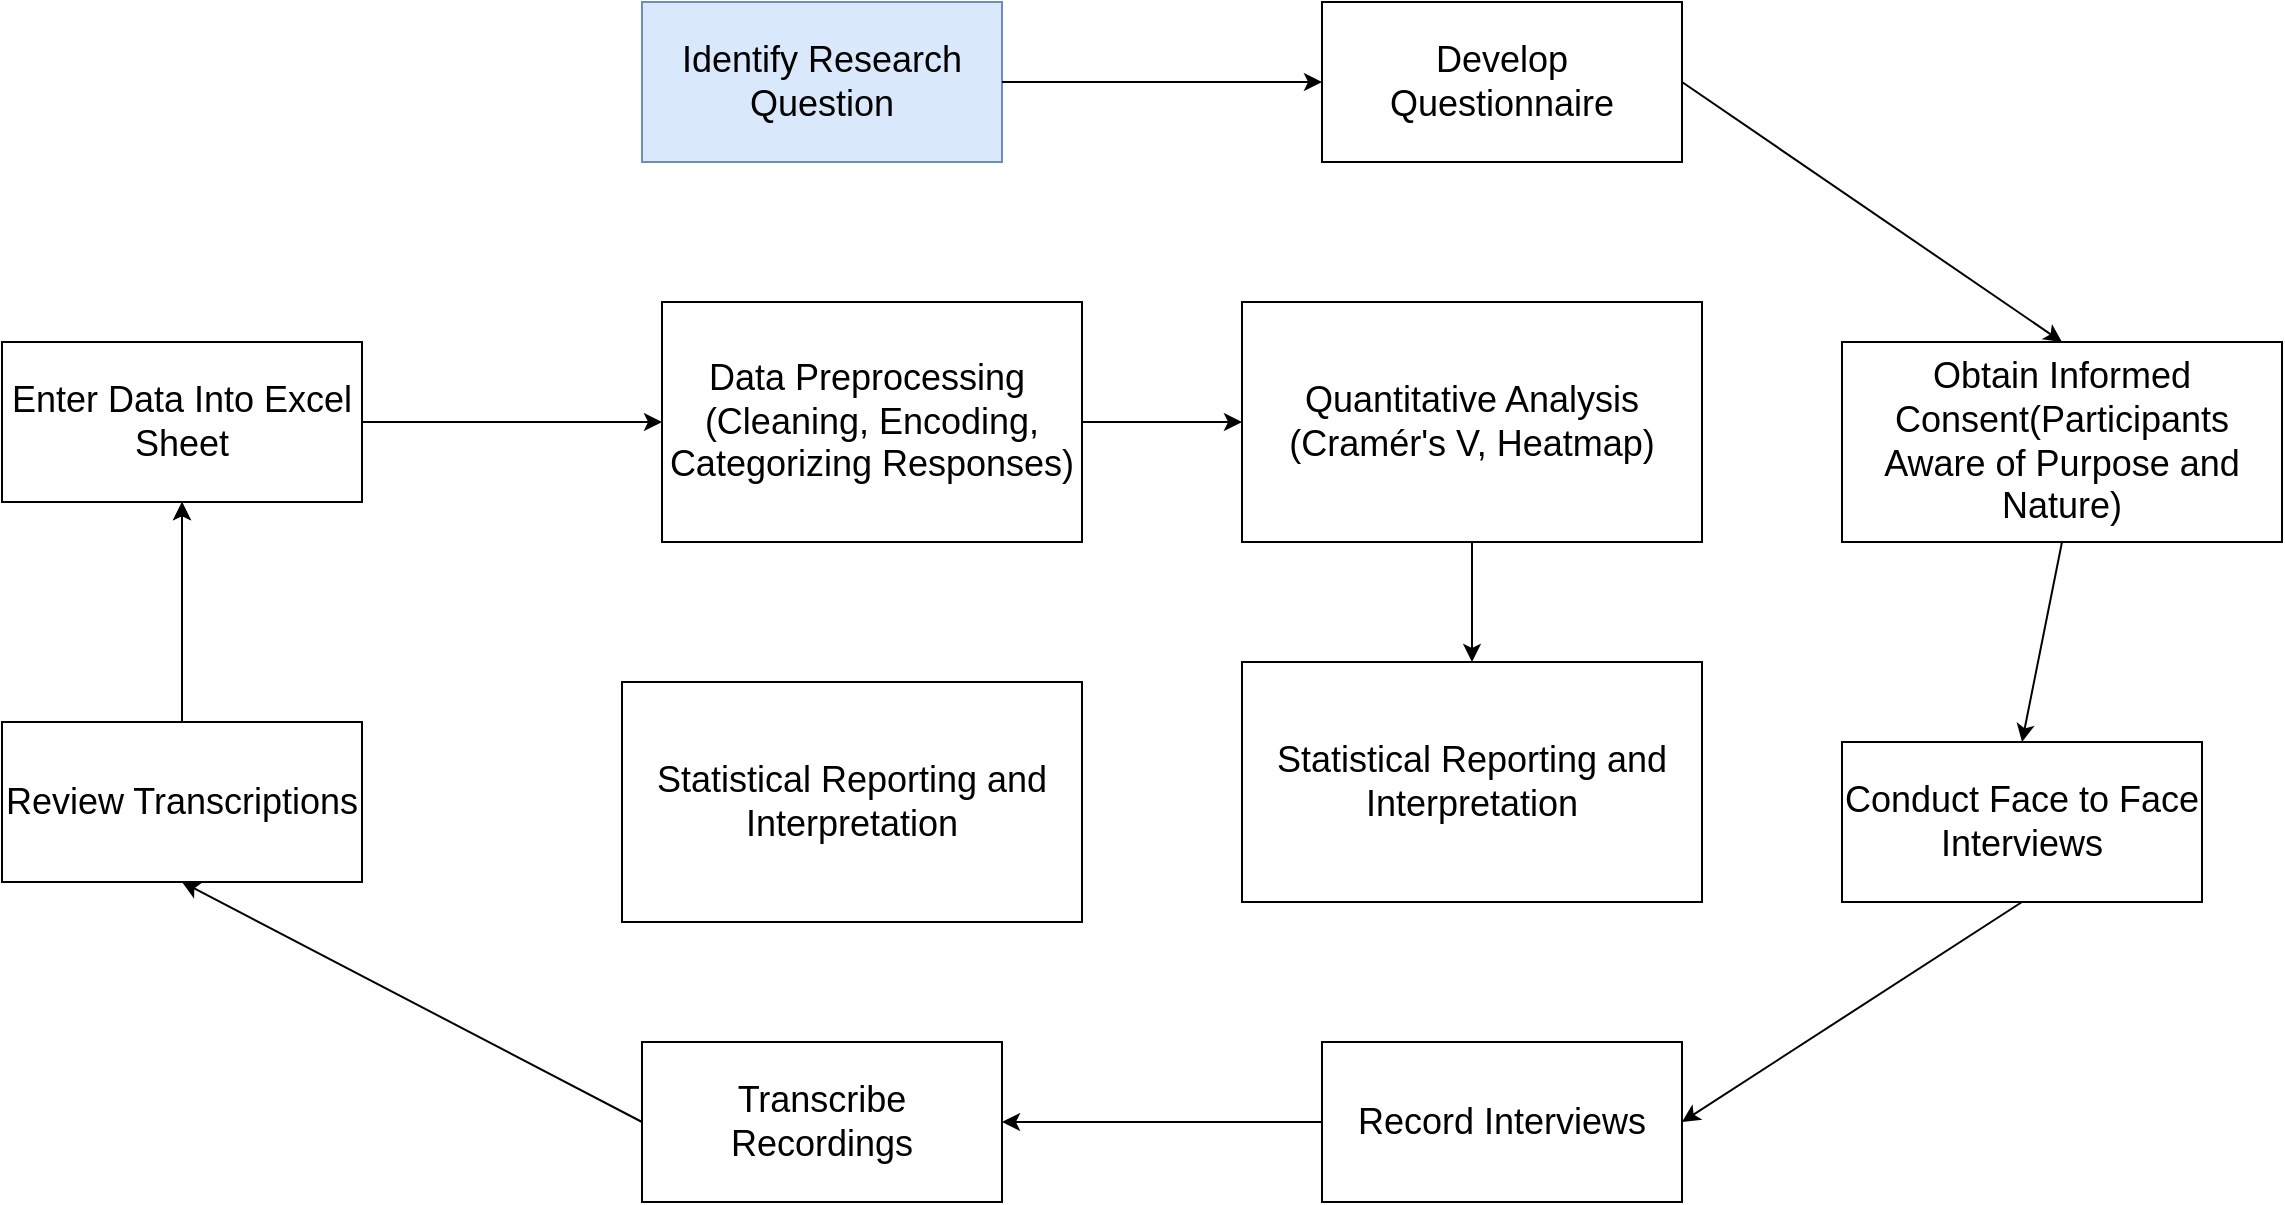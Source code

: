 <mxfile version="24.7.14" pages="2">
  <diagram name="Page-1" id="5-I1C6PvpAfb6ANS_wZk">
    <mxGraphModel dx="2465" dy="803" grid="1" gridSize="10" guides="1" tooltips="1" connect="1" arrows="1" fold="1" page="1" pageScale="1" pageWidth="850" pageHeight="1100" math="0" shadow="0">
      <root>
        <mxCell id="0" />
        <mxCell id="1" parent="0" />
        <mxCell id="BvLIFfPvqSzZ-Wn4bI5e-2" value="&lt;font style=&quot;font-size: 18px;&quot;&gt;Identify Research Question&lt;/font&gt;" style="rounded=0;whiteSpace=wrap;html=1;fillColor=#dae8fc;strokeColor=#6c8ebf;" vertex="1" parent="1">
          <mxGeometry x="120" y="120" width="180" height="80" as="geometry" />
        </mxCell>
        <mxCell id="BvLIFfPvqSzZ-Wn4bI5e-3" value="&lt;font style=&quot;font-size: 18px;&quot;&gt;Develop Questionnaire&lt;/font&gt;" style="rounded=0;whiteSpace=wrap;html=1;" vertex="1" parent="1">
          <mxGeometry x="460" y="120" width="180" height="80" as="geometry" />
        </mxCell>
        <mxCell id="BvLIFfPvqSzZ-Wn4bI5e-4" value="" style="endArrow=classic;html=1;rounded=0;exitX=1;exitY=0.5;exitDx=0;exitDy=0;entryX=0;entryY=0.5;entryDx=0;entryDy=0;" edge="1" parent="1" source="BvLIFfPvqSzZ-Wn4bI5e-2" target="BvLIFfPvqSzZ-Wn4bI5e-3">
          <mxGeometry width="50" height="50" relative="1" as="geometry">
            <mxPoint x="380" y="300" as="sourcePoint" />
            <mxPoint x="430" y="250" as="targetPoint" />
          </mxGeometry>
        </mxCell>
        <mxCell id="BvLIFfPvqSzZ-Wn4bI5e-5" value="&lt;font style=&quot;font-size: 18px;&quot;&gt;Obtain Informed Consent(Participants Aware of Purpose and Nature)&lt;/font&gt;" style="rounded=0;whiteSpace=wrap;html=1;" vertex="1" parent="1">
          <mxGeometry x="720" y="290" width="220" height="100" as="geometry" />
        </mxCell>
        <mxCell id="BvLIFfPvqSzZ-Wn4bI5e-6" value="" style="endArrow=classic;html=1;rounded=0;exitX=1;exitY=0.5;exitDx=0;exitDy=0;entryX=0.5;entryY=0;entryDx=0;entryDy=0;" edge="1" parent="1" source="BvLIFfPvqSzZ-Wn4bI5e-3" target="BvLIFfPvqSzZ-Wn4bI5e-5">
          <mxGeometry width="50" height="50" relative="1" as="geometry">
            <mxPoint x="760" y="200" as="sourcePoint" />
            <mxPoint x="810" y="150" as="targetPoint" />
          </mxGeometry>
        </mxCell>
        <mxCell id="BvLIFfPvqSzZ-Wn4bI5e-7" value="&lt;font style=&quot;font-size: 18px;&quot;&gt;Conduct Face to Face Interviews&lt;/font&gt;" style="rounded=0;whiteSpace=wrap;html=1;" vertex="1" parent="1">
          <mxGeometry x="720" y="490" width="180" height="80" as="geometry" />
        </mxCell>
        <mxCell id="BvLIFfPvqSzZ-Wn4bI5e-8" value="" style="endArrow=classic;html=1;rounded=0;exitX=0.5;exitY=1;exitDx=0;exitDy=0;entryX=0.5;entryY=0;entryDx=0;entryDy=0;" edge="1" parent="1" source="BvLIFfPvqSzZ-Wn4bI5e-5" target="BvLIFfPvqSzZ-Wn4bI5e-7">
          <mxGeometry width="50" height="50" relative="1" as="geometry">
            <mxPoint x="830" y="450" as="sourcePoint" />
            <mxPoint x="880" y="400" as="targetPoint" />
          </mxGeometry>
        </mxCell>
        <mxCell id="BvLIFfPvqSzZ-Wn4bI5e-9" value="&lt;span style=&quot;font-size: 18px;&quot;&gt;Record Interviews&lt;/span&gt;" style="rounded=0;whiteSpace=wrap;html=1;" vertex="1" parent="1">
          <mxGeometry x="460" y="640" width="180" height="80" as="geometry" />
        </mxCell>
        <mxCell id="BvLIFfPvqSzZ-Wn4bI5e-10" value="" style="endArrow=classic;html=1;rounded=0;exitX=0.5;exitY=1;exitDx=0;exitDy=0;entryX=1;entryY=0.5;entryDx=0;entryDy=0;" edge="1" parent="1" source="BvLIFfPvqSzZ-Wn4bI5e-7" target="BvLIFfPvqSzZ-Wn4bI5e-9">
          <mxGeometry width="50" height="50" relative="1" as="geometry">
            <mxPoint x="785" y="660" as="sourcePoint" />
            <mxPoint x="835" y="610" as="targetPoint" />
          </mxGeometry>
        </mxCell>
        <mxCell id="BvLIFfPvqSzZ-Wn4bI5e-11" value="&lt;span style=&quot;font-size: 18px;&quot;&gt;Transcribe Recordings&lt;/span&gt;" style="rounded=0;whiteSpace=wrap;html=1;" vertex="1" parent="1">
          <mxGeometry x="120" y="640" width="180" height="80" as="geometry" />
        </mxCell>
        <mxCell id="BvLIFfPvqSzZ-Wn4bI5e-12" value="" style="endArrow=classic;html=1;rounded=0;exitX=0;exitY=0.5;exitDx=0;exitDy=0;entryX=1;entryY=0.5;entryDx=0;entryDy=0;" edge="1" parent="1" source="BvLIFfPvqSzZ-Wn4bI5e-9" target="BvLIFfPvqSzZ-Wn4bI5e-11">
          <mxGeometry width="50" height="50" relative="1" as="geometry">
            <mxPoint x="350" y="570" as="sourcePoint" />
            <mxPoint x="400" y="520" as="targetPoint" />
          </mxGeometry>
        </mxCell>
        <mxCell id="BvLIFfPvqSzZ-Wn4bI5e-17" value="" style="edgeStyle=orthogonalEdgeStyle;rounded=0;orthogonalLoop=1;jettySize=auto;html=1;" edge="1" parent="1" source="BvLIFfPvqSzZ-Wn4bI5e-13" target="BvLIFfPvqSzZ-Wn4bI5e-15">
          <mxGeometry relative="1" as="geometry" />
        </mxCell>
        <mxCell id="BvLIFfPvqSzZ-Wn4bI5e-13" value="&lt;span style=&quot;font-size: 18px;&quot;&gt;Review Transcriptions&lt;/span&gt;" style="rounded=0;whiteSpace=wrap;html=1;" vertex="1" parent="1">
          <mxGeometry x="-200" y="480" width="180" height="80" as="geometry" />
        </mxCell>
        <mxCell id="BvLIFfPvqSzZ-Wn4bI5e-14" value="" style="endArrow=classic;html=1;rounded=0;exitX=0;exitY=0.5;exitDx=0;exitDy=0;entryX=0.5;entryY=1;entryDx=0;entryDy=0;" edge="1" parent="1" source="BvLIFfPvqSzZ-Wn4bI5e-11" target="BvLIFfPvqSzZ-Wn4bI5e-13">
          <mxGeometry width="50" height="50" relative="1" as="geometry">
            <mxPoint x="350" y="570" as="sourcePoint" />
            <mxPoint x="400" y="520" as="targetPoint" />
          </mxGeometry>
        </mxCell>
        <mxCell id="BvLIFfPvqSzZ-Wn4bI5e-15" value="&lt;span style=&quot;font-size: 18px;&quot;&gt;Enter Data Into Excel Sheet&lt;/span&gt;" style="rounded=0;whiteSpace=wrap;html=1;" vertex="1" parent="1">
          <mxGeometry x="-200" y="290" width="180" height="80" as="geometry" />
        </mxCell>
        <mxCell id="BvLIFfPvqSzZ-Wn4bI5e-16" value="" style="endArrow=classic;html=1;rounded=0;entryX=0.5;entryY=1;entryDx=0;entryDy=0;" edge="1" parent="1" target="BvLIFfPvqSzZ-Wn4bI5e-15">
          <mxGeometry width="50" height="50" relative="1" as="geometry">
            <mxPoint x="-110" y="470" as="sourcePoint" />
            <mxPoint x="400" y="370" as="targetPoint" />
            <Array as="points">
              <mxPoint x="-110" y="420" />
            </Array>
          </mxGeometry>
        </mxCell>
        <mxCell id="BvLIFfPvqSzZ-Wn4bI5e-18" value="&lt;font style=&quot;font-size: 18px;&quot;&gt;Data Preprocessing&amp;nbsp; (Cleaning, Encoding, Categorizing Responses)&lt;/font&gt;" style="rounded=0;whiteSpace=wrap;html=1;" vertex="1" parent="1">
          <mxGeometry x="130" y="270" width="210" height="120" as="geometry" />
        </mxCell>
        <mxCell id="BvLIFfPvqSzZ-Wn4bI5e-19" value="" style="endArrow=classic;html=1;rounded=0;exitX=1;exitY=0.5;exitDx=0;exitDy=0;entryX=0;entryY=0.5;entryDx=0;entryDy=0;" edge="1" parent="1" source="BvLIFfPvqSzZ-Wn4bI5e-15" target="BvLIFfPvqSzZ-Wn4bI5e-18">
          <mxGeometry width="50" height="50" relative="1" as="geometry">
            <mxPoint x="40" y="410" as="sourcePoint" />
            <mxPoint x="90" y="360" as="targetPoint" />
          </mxGeometry>
        </mxCell>
        <mxCell id="BvLIFfPvqSzZ-Wn4bI5e-20" value="&lt;font style=&quot;font-size: 18px;&quot;&gt;Quantitative Analysis (Cramér&#39;s V, Heatmap)&lt;/font&gt;" style="rounded=0;whiteSpace=wrap;html=1;" vertex="1" parent="1">
          <mxGeometry x="420" y="270" width="230" height="120" as="geometry" />
        </mxCell>
        <mxCell id="BvLIFfPvqSzZ-Wn4bI5e-21" value="" style="endArrow=classic;html=1;rounded=0;entryX=0;entryY=0.5;entryDx=0;entryDy=0;exitX=1;exitY=0.5;exitDx=0;exitDy=0;" edge="1" parent="1" source="BvLIFfPvqSzZ-Wn4bI5e-18" target="BvLIFfPvqSzZ-Wn4bI5e-20">
          <mxGeometry width="50" height="50" relative="1" as="geometry">
            <mxPoint x="200" y="470" as="sourcePoint" />
            <mxPoint x="250" y="420" as="targetPoint" />
          </mxGeometry>
        </mxCell>
        <mxCell id="BvLIFfPvqSzZ-Wn4bI5e-22" value="&lt;font style=&quot;font-size: 18px;&quot;&gt;Statistical Reporting and Interpretation&lt;/font&gt;" style="rounded=0;whiteSpace=wrap;html=1;" vertex="1" parent="1">
          <mxGeometry x="420" y="450" width="230" height="120" as="geometry" />
        </mxCell>
        <mxCell id="BvLIFfPvqSzZ-Wn4bI5e-23" value="" style="endArrow=classic;html=1;rounded=0;exitX=0.5;exitY=1;exitDx=0;exitDy=0;entryX=0.5;entryY=0;entryDx=0;entryDy=0;" edge="1" parent="1" source="BvLIFfPvqSzZ-Wn4bI5e-20" target="BvLIFfPvqSzZ-Wn4bI5e-22">
          <mxGeometry width="50" height="50" relative="1" as="geometry">
            <mxPoint x="420" y="500" as="sourcePoint" />
            <mxPoint x="470" y="450" as="targetPoint" />
          </mxGeometry>
        </mxCell>
        <mxCell id="BvLIFfPvqSzZ-Wn4bI5e-24" value="&lt;font style=&quot;font-size: 18px;&quot;&gt;Statistical Reporting and Interpretation&lt;/font&gt;" style="rounded=0;whiteSpace=wrap;html=1;" vertex="1" parent="1">
          <mxGeometry x="110" y="460" width="230" height="120" as="geometry" />
        </mxCell>
      </root>
    </mxGraphModel>
  </diagram>
  <diagram id="NTc1HOgPR62Qly_KJwmX" name="Page-2">
    <mxGraphModel dx="3475" dy="2405" grid="1" gridSize="10" guides="1" tooltips="1" connect="1" arrows="1" fold="1" page="1" pageScale="1" pageWidth="850" pageHeight="1100" math="0" shadow="0">
      <root>
        <mxCell id="0" />
        <mxCell id="1" parent="0" />
        <mxCell id="gCWjGlTfOFTU8tL-Kn1K-1" value="&lt;font style=&quot;font-size: 24px;&quot;&gt;Identify Research Question&lt;/font&gt;" style="rounded=0;whiteSpace=wrap;html=1;" vertex="1" parent="1">
          <mxGeometry x="120" y="-40" width="240" height="160" as="geometry" />
        </mxCell>
        <mxCell id="-shBhnvNPc1lIeot7vtR-1" value="&lt;font style=&quot;font-size: 24px;&quot;&gt;Develop Questionnaire&lt;/font&gt;" style="rounded=0;whiteSpace=wrap;html=1;" vertex="1" parent="1">
          <mxGeometry x="560" y="-40" width="240" height="160" as="geometry" />
        </mxCell>
        <mxCell id="-shBhnvNPc1lIeot7vtR-2" value="&lt;font style=&quot;font-size: 24px;&quot;&gt;Distribute Survey with Interviewer&lt;/font&gt;" style="rounded=0;whiteSpace=wrap;html=1;" vertex="1" parent="1">
          <mxGeometry x="1000" y="280" width="240" height="160" as="geometry" />
        </mxCell>
        <mxCell id="7HYlEI7nXj7iYK9c5bJQ-1" value="&lt;span style=&quot;font-size: 24px;&quot;&gt;Obtain Informed Consent(Participants Aware of Purpose and Nature)&lt;/span&gt;" style="rounded=0;whiteSpace=wrap;html=1;" vertex="1" parent="1">
          <mxGeometry x="1000" y="600" width="240" height="160" as="geometry" />
        </mxCell>
        <mxCell id="886OlrxGxfRSnOZAgoLh-1" value="&lt;span style=&quot;font-size: 24px;&quot;&gt;Conduct Face to Face Interviews&lt;/span&gt;" style="rounded=0;whiteSpace=wrap;html=1;" vertex="1" parent="1">
          <mxGeometry x="560" y="920" width="240" height="160" as="geometry" />
        </mxCell>
        <mxCell id="886OlrxGxfRSnOZAgoLh-2" value="&lt;span style=&quot;font-size: 24px;&quot;&gt;Record Interviews&lt;/span&gt;" style="rounded=0;whiteSpace=wrap;html=1;" vertex="1" parent="1">
          <mxGeometry x="120" y="920" width="240" height="160" as="geometry" />
        </mxCell>
        <mxCell id="886OlrxGxfRSnOZAgoLh-3" value="&lt;span style=&quot;font-size: 24px;&quot;&gt;Transcribe Recordings&lt;/span&gt;" style="rounded=0;whiteSpace=wrap;html=1;" vertex="1" parent="1">
          <mxGeometry x="-320" y="600" width="240" height="160" as="geometry" />
        </mxCell>
        <mxCell id="886OlrxGxfRSnOZAgoLh-4" value="&lt;span style=&quot;font-size: 24px;&quot;&gt;Review Transcriptions&lt;/span&gt;" style="rounded=0;whiteSpace=wrap;html=1;" vertex="1" parent="1">
          <mxGeometry x="-320" y="280" width="240" height="160" as="geometry" />
        </mxCell>
        <mxCell id="886OlrxGxfRSnOZAgoLh-5" value="&lt;span style=&quot;font-size: 24px;&quot;&gt;Enter Data Into Excel Sheet&lt;/span&gt;" style="rounded=0;whiteSpace=wrap;html=1;" vertex="1" parent="1">
          <mxGeometry x="120" y="280" width="240" height="160" as="geometry" />
        </mxCell>
        <mxCell id="886OlrxGxfRSnOZAgoLh-6" value="&lt;span style=&quot;font-size: 24px;&quot;&gt;Data Preprocessing&amp;nbsp; (Cleaning, Encoding, Categorizing Responses)&lt;/span&gt;" style="rounded=0;whiteSpace=wrap;html=1;" vertex="1" parent="1">
          <mxGeometry x="560" y="280" width="240" height="160" as="geometry" />
        </mxCell>
        <mxCell id="886OlrxGxfRSnOZAgoLh-7" value="&lt;span style=&quot;font-size: 24px;&quot;&gt;Quantitative Analysis (Cramer&#39;s V, Heatmap)&lt;/span&gt;" style="rounded=0;whiteSpace=wrap;html=1;" vertex="1" parent="1">
          <mxGeometry x="560" y="590" width="240" height="160" as="geometry" />
        </mxCell>
        <mxCell id="886OlrxGxfRSnOZAgoLh-8" value="&lt;font style=&quot;font-size: 24px;&quot;&gt;Statistical Reporting and Interpretation&lt;/font&gt;" style="rounded=0;whiteSpace=wrap;html=1;" vertex="1" parent="1">
          <mxGeometry x="120" y="590" width="240" height="160" as="geometry" />
        </mxCell>
        <mxCell id="qC1r-epGk1n5kujd-Xz4-1" value="" style="endArrow=classic;html=1;rounded=0;exitX=1;exitY=0.5;exitDx=0;exitDy=0;entryX=0;entryY=0.5;entryDx=0;entryDy=0;" edge="1" parent="1" source="gCWjGlTfOFTU8tL-Kn1K-1" target="-shBhnvNPc1lIeot7vtR-1">
          <mxGeometry width="50" height="50" relative="1" as="geometry">
            <mxPoint x="430" y="320" as="sourcePoint" />
            <mxPoint x="480" y="270" as="targetPoint" />
          </mxGeometry>
        </mxCell>
        <mxCell id="qC1r-epGk1n5kujd-Xz4-2" value="" style="endArrow=classic;html=1;rounded=0;exitX=1;exitY=0.5;exitDx=0;exitDy=0;entryX=0.5;entryY=0;entryDx=0;entryDy=0;" edge="1" parent="1" source="-shBhnvNPc1lIeot7vtR-1" target="-shBhnvNPc1lIeot7vtR-2">
          <mxGeometry width="50" height="50" relative="1" as="geometry">
            <mxPoint x="430" y="320" as="sourcePoint" />
            <mxPoint x="480" y="270" as="targetPoint" />
          </mxGeometry>
        </mxCell>
        <mxCell id="qC1r-epGk1n5kujd-Xz4-3" value="" style="endArrow=classic;html=1;rounded=0;exitX=0.5;exitY=1;exitDx=0;exitDy=0;entryX=0.5;entryY=0;entryDx=0;entryDy=0;" edge="1" parent="1" source="-shBhnvNPc1lIeot7vtR-2" target="7HYlEI7nXj7iYK9c5bJQ-1">
          <mxGeometry width="50" height="50" relative="1" as="geometry">
            <mxPoint x="430" y="520" as="sourcePoint" />
            <mxPoint x="480" y="470" as="targetPoint" />
          </mxGeometry>
        </mxCell>
        <mxCell id="qC1r-epGk1n5kujd-Xz4-4" value="" style="endArrow=classic;html=1;rounded=0;exitX=0.5;exitY=1;exitDx=0;exitDy=0;entryX=1;entryY=0.5;entryDx=0;entryDy=0;" edge="1" parent="1" source="7HYlEI7nXj7iYK9c5bJQ-1" target="886OlrxGxfRSnOZAgoLh-1">
          <mxGeometry width="50" height="50" relative="1" as="geometry">
            <mxPoint x="430" y="720" as="sourcePoint" />
            <mxPoint x="480" y="670" as="targetPoint" />
          </mxGeometry>
        </mxCell>
        <mxCell id="qC1r-epGk1n5kujd-Xz4-5" value="" style="endArrow=classic;html=1;rounded=0;exitX=0;exitY=0.5;exitDx=0;exitDy=0;entryX=1;entryY=0.5;entryDx=0;entryDy=0;" edge="1" parent="1" source="886OlrxGxfRSnOZAgoLh-1" target="886OlrxGxfRSnOZAgoLh-2">
          <mxGeometry width="50" height="50" relative="1" as="geometry">
            <mxPoint x="430" y="950" as="sourcePoint" />
            <mxPoint x="480" y="900" as="targetPoint" />
          </mxGeometry>
        </mxCell>
        <mxCell id="qC1r-epGk1n5kujd-Xz4-6" value="" style="endArrow=classic;html=1;rounded=0;exitX=0;exitY=0.5;exitDx=0;exitDy=0;entryX=0.5;entryY=1;entryDx=0;entryDy=0;" edge="1" parent="1" source="886OlrxGxfRSnOZAgoLh-2" target="886OlrxGxfRSnOZAgoLh-3">
          <mxGeometry width="50" height="50" relative="1" as="geometry">
            <mxPoint x="430" y="950" as="sourcePoint" />
            <mxPoint x="480" y="900" as="targetPoint" />
          </mxGeometry>
        </mxCell>
        <mxCell id="qC1r-epGk1n5kujd-Xz4-7" value="" style="endArrow=classic;html=1;rounded=0;exitX=0.5;exitY=0;exitDx=0;exitDy=0;entryX=0.5;entryY=1;entryDx=0;entryDy=0;" edge="1" parent="1" source="886OlrxGxfRSnOZAgoLh-3" target="886OlrxGxfRSnOZAgoLh-4">
          <mxGeometry width="50" height="50" relative="1" as="geometry">
            <mxPoint x="350" y="760" as="sourcePoint" />
            <mxPoint x="400" y="710" as="targetPoint" />
          </mxGeometry>
        </mxCell>
        <mxCell id="qC1r-epGk1n5kujd-Xz4-8" value="" style="endArrow=classic;html=1;rounded=0;exitX=1;exitY=0.5;exitDx=0;exitDy=0;entryX=0;entryY=0.5;entryDx=0;entryDy=0;" edge="1" parent="1" source="886OlrxGxfRSnOZAgoLh-4" target="886OlrxGxfRSnOZAgoLh-5">
          <mxGeometry width="50" height="50" relative="1" as="geometry">
            <mxPoint x="300" y="620" as="sourcePoint" />
            <mxPoint x="350" y="570" as="targetPoint" />
          </mxGeometry>
        </mxCell>
        <mxCell id="qC1r-epGk1n5kujd-Xz4-9" value="" style="endArrow=classic;html=1;rounded=0;exitX=1;exitY=0.5;exitDx=0;exitDy=0;entryX=0;entryY=0.5;entryDx=0;entryDy=0;" edge="1" parent="1" source="886OlrxGxfRSnOZAgoLh-5" target="886OlrxGxfRSnOZAgoLh-6">
          <mxGeometry width="50" height="50" relative="1" as="geometry">
            <mxPoint x="300" y="620" as="sourcePoint" />
            <mxPoint x="350" y="570" as="targetPoint" />
          </mxGeometry>
        </mxCell>
        <mxCell id="qC1r-epGk1n5kujd-Xz4-10" value="" style="endArrow=classic;html=1;rounded=0;exitX=0.5;exitY=1;exitDx=0;exitDy=0;" edge="1" parent="1" source="886OlrxGxfRSnOZAgoLh-6">
          <mxGeometry width="50" height="50" relative="1" as="geometry">
            <mxPoint x="300" y="620" as="sourcePoint" />
            <mxPoint x="680" y="587" as="targetPoint" />
          </mxGeometry>
        </mxCell>
        <mxCell id="qC1r-epGk1n5kujd-Xz4-11" value="" style="endArrow=classic;html=1;rounded=0;exitX=0;exitY=0.5;exitDx=0;exitDy=0;entryX=1;entryY=0.5;entryDx=0;entryDy=0;" edge="1" parent="1" source="886OlrxGxfRSnOZAgoLh-7" target="886OlrxGxfRSnOZAgoLh-8">
          <mxGeometry width="50" height="50" relative="1" as="geometry">
            <mxPoint x="300" y="620" as="sourcePoint" />
            <mxPoint x="350" y="570" as="targetPoint" />
          </mxGeometry>
        </mxCell>
      </root>
    </mxGraphModel>
  </diagram>
</mxfile>
